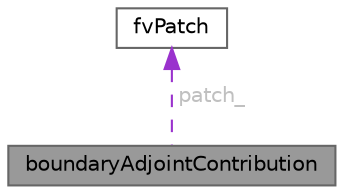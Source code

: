 digraph "boundaryAdjointContribution"
{
 // LATEX_PDF_SIZE
  bgcolor="transparent";
  edge [fontname=Helvetica,fontsize=10,labelfontname=Helvetica,labelfontsize=10];
  node [fontname=Helvetica,fontsize=10,shape=box,height=0.2,width=0.4];
  Node1 [id="Node000001",label="boundaryAdjointContribution",height=0.2,width=0.4,color="gray40", fillcolor="grey60", style="filled", fontcolor="black",tooltip="Abstract base class for computing contributions of the objective functions to the adjoint boundary co..."];
  Node2 -> Node1 [id="edge1_Node000001_Node000002",dir="back",color="darkorchid3",style="dashed",tooltip=" ",label=" patch_",fontcolor="grey" ];
  Node2 [id="Node000002",label="fvPatch",height=0.2,width=0.4,color="gray40", fillcolor="white", style="filled",URL="$classFoam_1_1fvPatch.html",tooltip="A finiteVolume patch using a polyPatch and a fvBoundaryMesh."];
}
